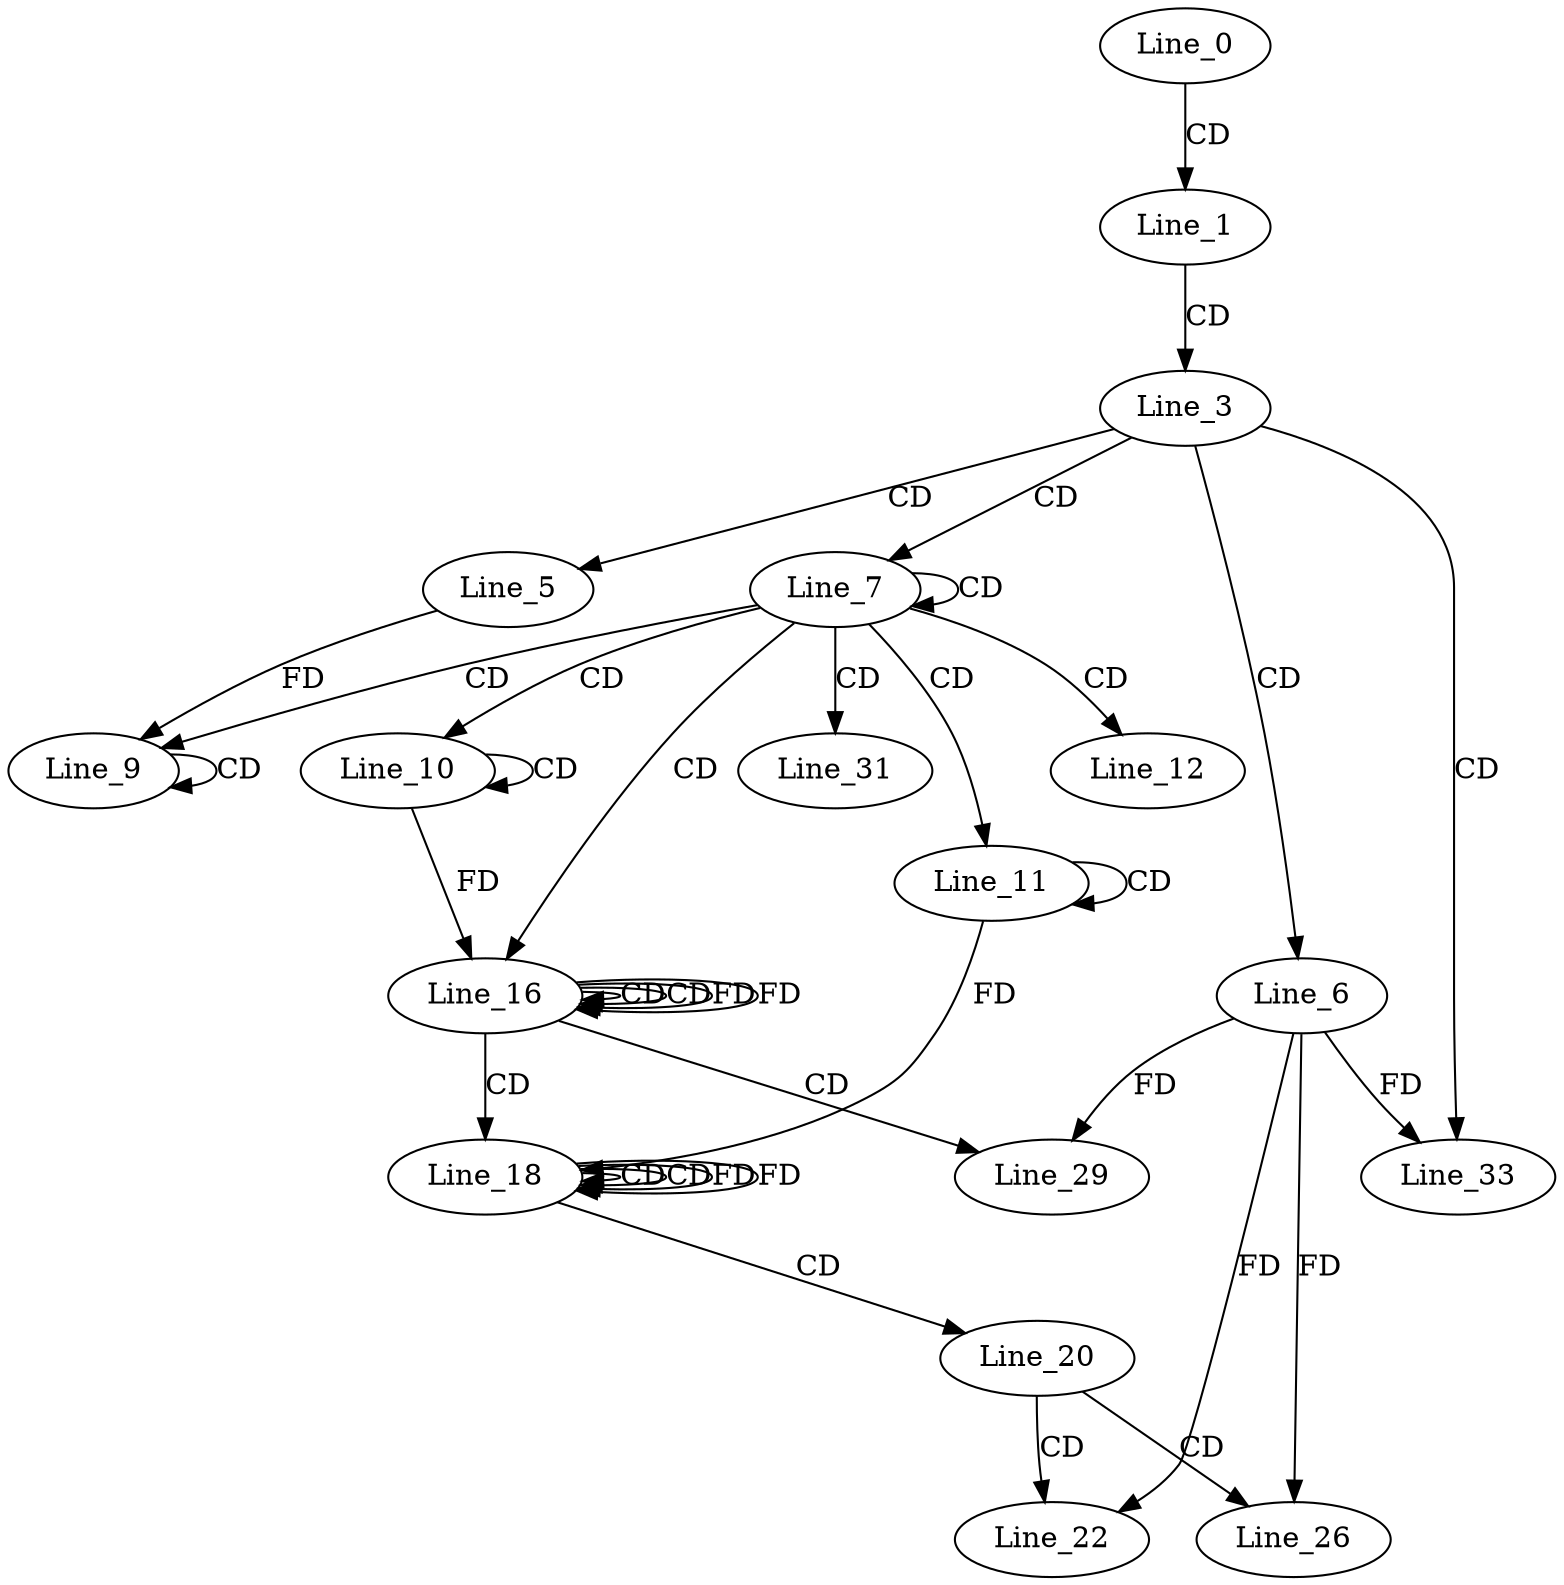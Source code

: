 digraph G {
  Line_0;
  Line_1;
  Line_3;
  Line_5;
  Line_6;
  Line_7;
  Line_9;
  Line_9;
  Line_9;
  Line_10;
  Line_10;
  Line_11;
  Line_11;
  Line_12;
  Line_16;
  Line_16;
  Line_16;
  Line_18;
  Line_18;
  Line_18;
  Line_20;
  Line_22;
  Line_26;
  Line_29;
  Line_31;
  Line_33;
  Line_0 -> Line_1 [ label="CD" ];
  Line_1 -> Line_3 [ label="CD" ];
  Line_3 -> Line_5 [ label="CD" ];
  Line_3 -> Line_6 [ label="CD" ];
  Line_3 -> Line_7 [ label="CD" ];
  Line_7 -> Line_7 [ label="CD" ];
  Line_7 -> Line_9 [ label="CD" ];
  Line_9 -> Line_9 [ label="CD" ];
  Line_5 -> Line_9 [ label="FD" ];
  Line_7 -> Line_10 [ label="CD" ];
  Line_10 -> Line_10 [ label="CD" ];
  Line_7 -> Line_11 [ label="CD" ];
  Line_11 -> Line_11 [ label="CD" ];
  Line_7 -> Line_12 [ label="CD" ];
  Line_7 -> Line_16 [ label="CD" ];
  Line_16 -> Line_16 [ label="CD" ];
  Line_10 -> Line_16 [ label="FD" ];
  Line_16 -> Line_16 [ label="CD" ];
  Line_16 -> Line_16 [ label="FD" ];
  Line_16 -> Line_18 [ label="CD" ];
  Line_18 -> Line_18 [ label="CD" ];
  Line_11 -> Line_18 [ label="FD" ];
  Line_18 -> Line_18 [ label="CD" ];
  Line_18 -> Line_18 [ label="FD" ];
  Line_18 -> Line_20 [ label="CD" ];
  Line_20 -> Line_22 [ label="CD" ];
  Line_6 -> Line_22 [ label="FD" ];
  Line_20 -> Line_26 [ label="CD" ];
  Line_6 -> Line_26 [ label="FD" ];
  Line_16 -> Line_29 [ label="CD" ];
  Line_6 -> Line_29 [ label="FD" ];
  Line_7 -> Line_31 [ label="CD" ];
  Line_3 -> Line_33 [ label="CD" ];
  Line_6 -> Line_33 [ label="FD" ];
  Line_16 -> Line_16 [ label="FD" ];
  Line_18 -> Line_18 [ label="FD" ];
}
